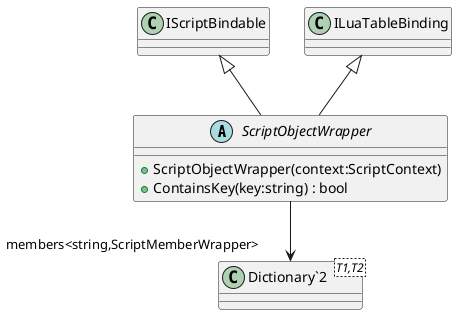 @startuml
abstract class ScriptObjectWrapper {
    + ScriptObjectWrapper(context:ScriptContext)
    + ContainsKey(key:string) : bool
}
class "Dictionary`2"<T1,T2> {
}
IScriptBindable <|-- ScriptObjectWrapper
ILuaTableBinding <|-- ScriptObjectWrapper
ScriptObjectWrapper --> "members<string,ScriptMemberWrapper>" "Dictionary`2"
@enduml
